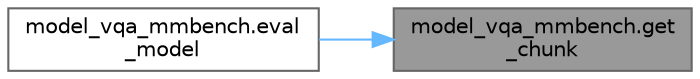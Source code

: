 digraph "model_vqa_mmbench.get_chunk"
{
 // LATEX_PDF_SIZE
  bgcolor="transparent";
  edge [fontname=Helvetica,fontsize=10,labelfontname=Helvetica,labelfontsize=10];
  node [fontname=Helvetica,fontsize=10,shape=box,height=0.2,width=0.4];
  rankdir="RL";
  Node1 [id="Node000001",label="model_vqa_mmbench.get\l_chunk",height=0.2,width=0.4,color="gray40", fillcolor="grey60", style="filled", fontcolor="black",tooltip=" "];
  Node1 -> Node2 [id="edge1_Node000001_Node000002",dir="back",color="steelblue1",style="solid",tooltip=" "];
  Node2 [id="Node000002",label="model_vqa_mmbench.eval\l_model",height=0.2,width=0.4,color="grey40", fillcolor="white", style="filled",URL="$namespacemodel__vqa__mmbench.html#a06eddf510d58f61b68e6e2ba1e13a6f5",tooltip=" "];
}
